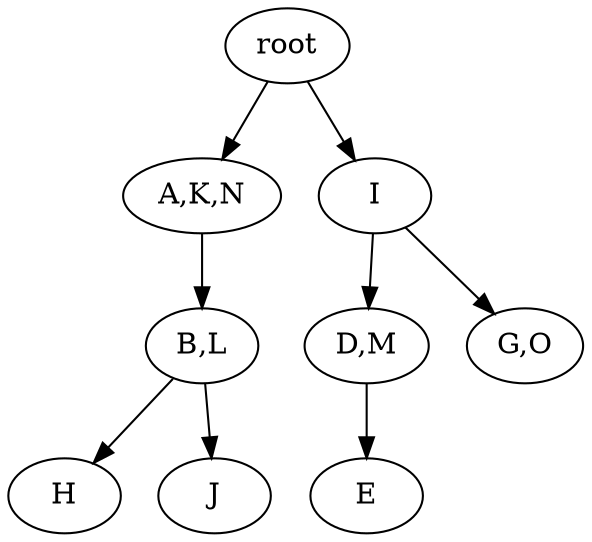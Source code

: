 strict digraph G {
	graph [name=G];
	0	 [label=root];
	3	 [label="A,K,N"];
	0 -> 3;
	1	 [label=I];
	0 -> 1;
	4	 [label="B,L"];
	3 -> 4;
	6	 [label=H];
	4 -> 6;
	5	 [label=J];
	4 -> 5;
	9	 [label="D,M"];
	10	 [label=E];
	9 -> 10;
	8	 [label="G,O"];
	1 -> 9;
	1 -> 8;
}

